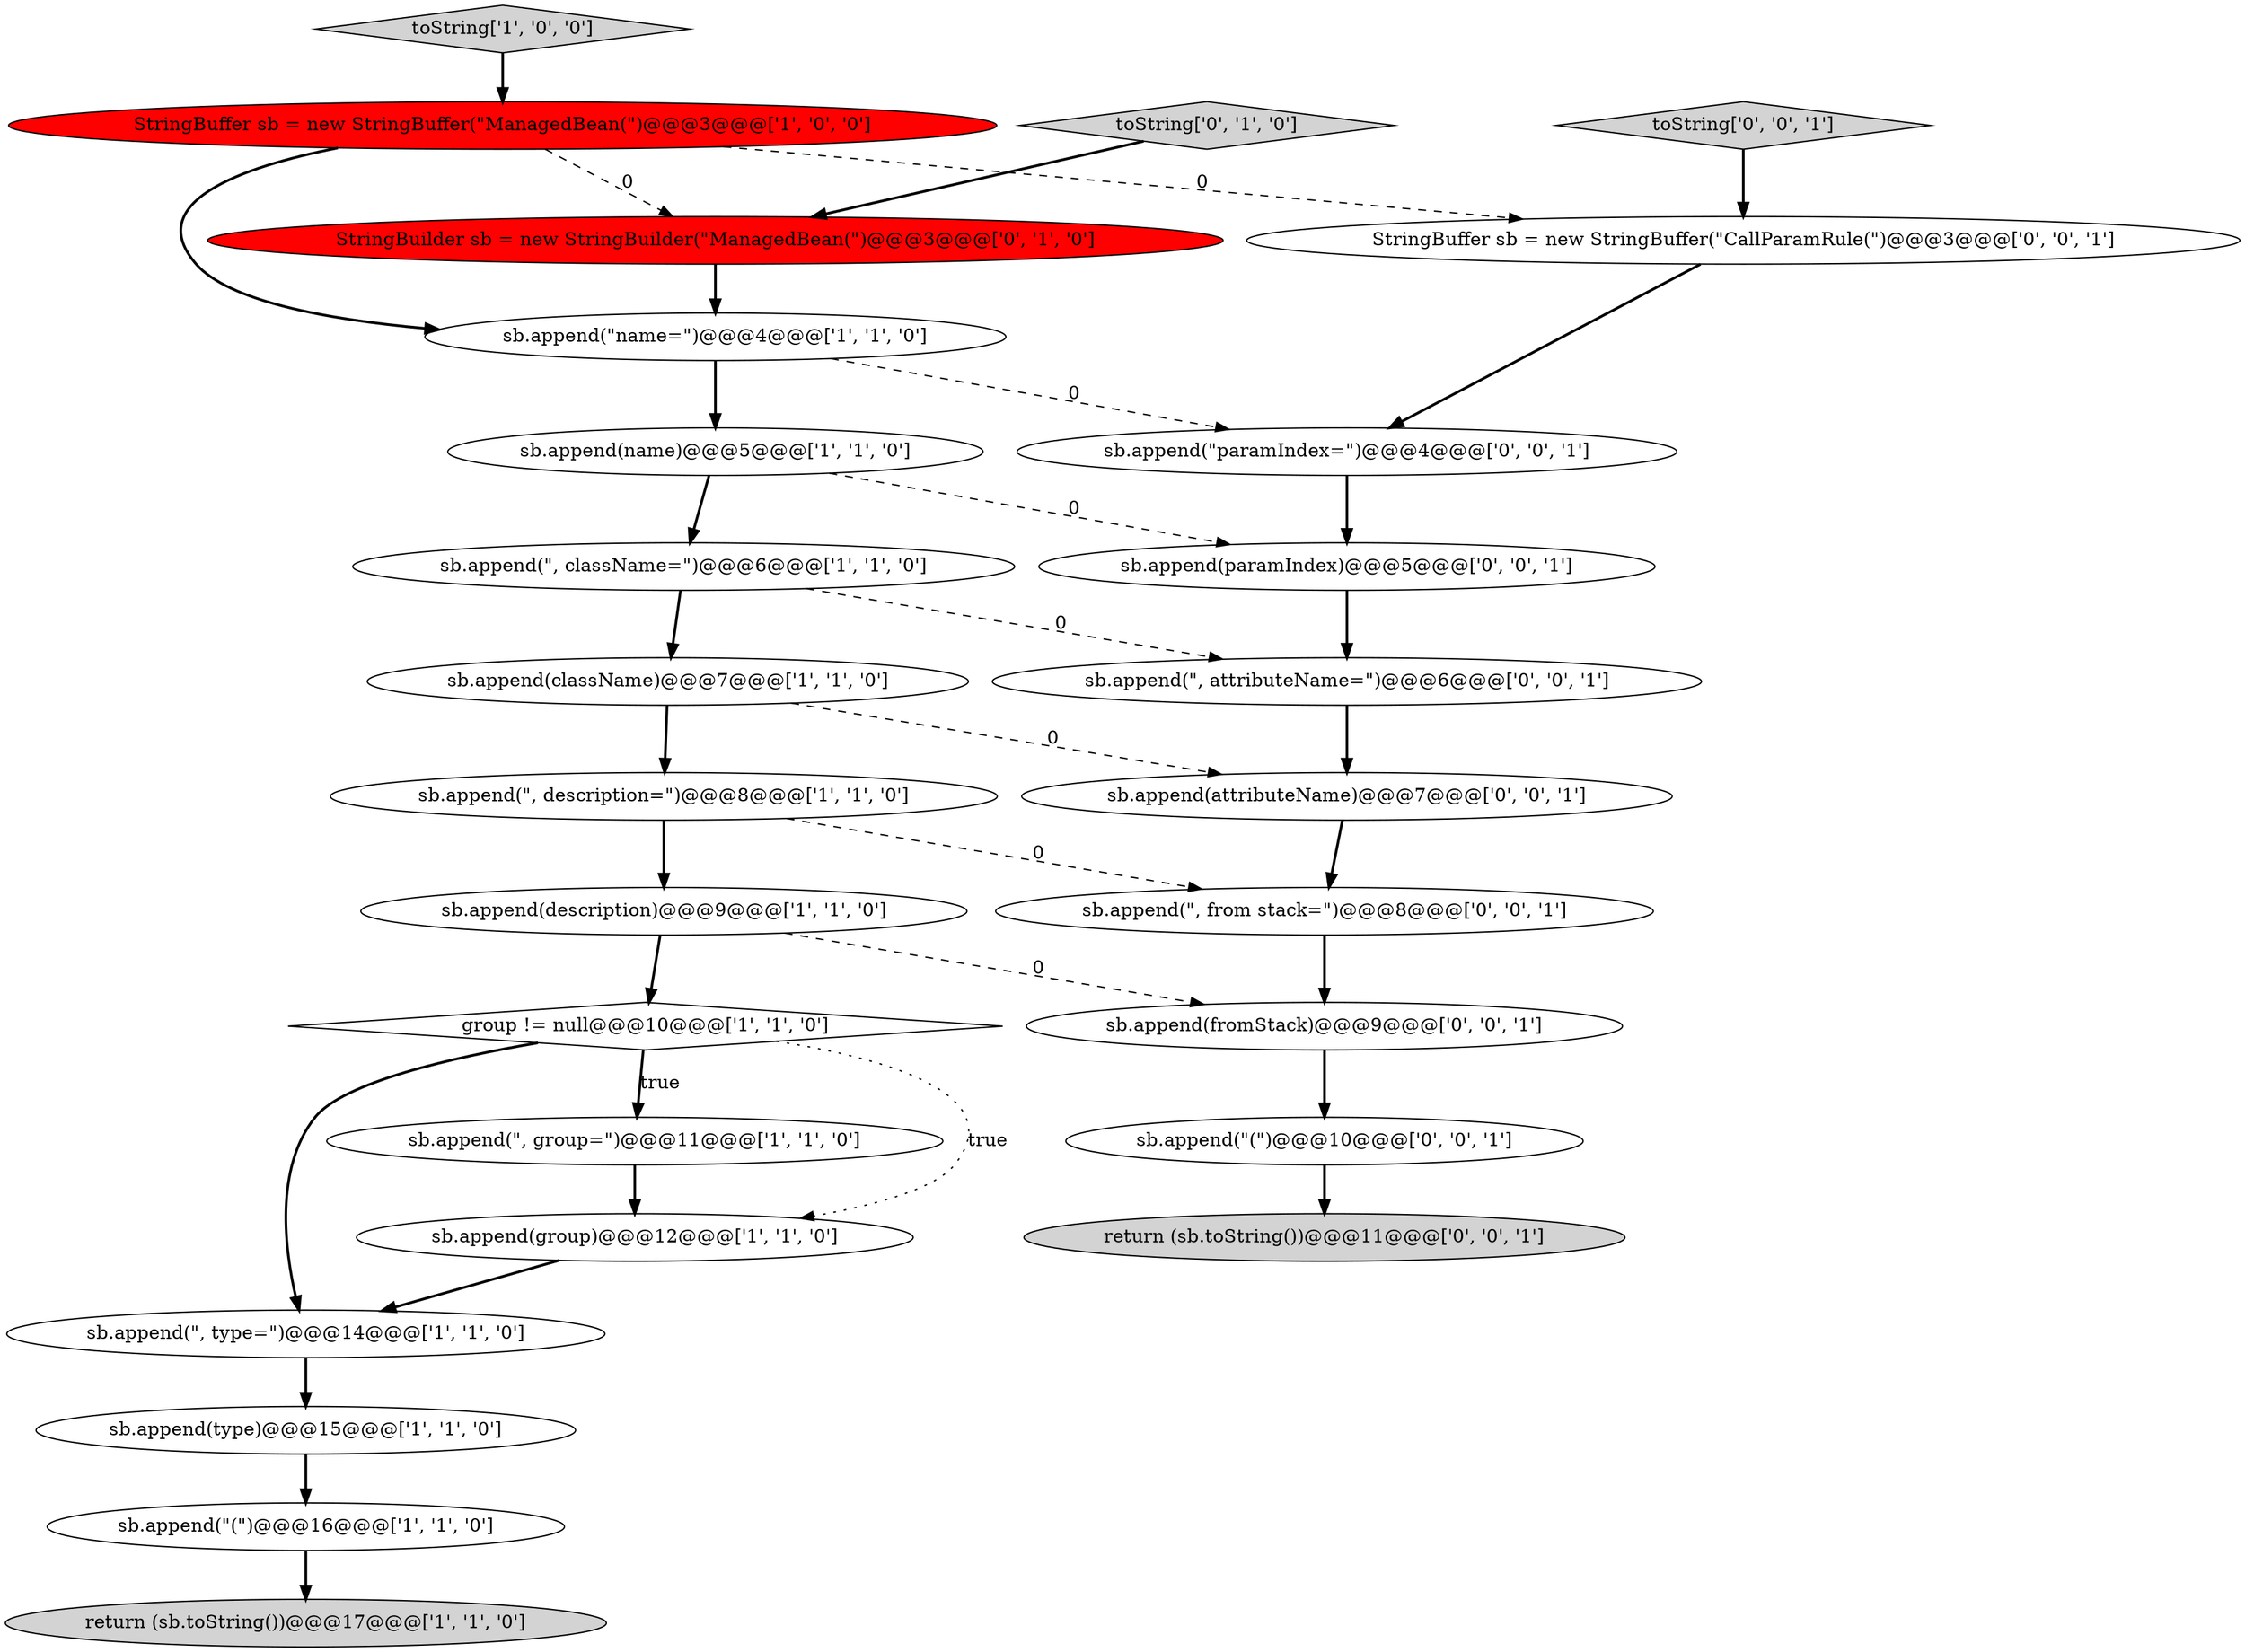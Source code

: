 digraph {
11 [style = filled, label = "return (sb.toString())@@@17@@@['1', '1', '0']", fillcolor = lightgray, shape = ellipse image = "AAA0AAABBB1BBB"];
3 [style = filled, label = "sb.append(\"name=\")@@@4@@@['1', '1', '0']", fillcolor = white, shape = ellipse image = "AAA0AAABBB1BBB"];
18 [style = filled, label = "sb.append(paramIndex)@@@5@@@['0', '0', '1']", fillcolor = white, shape = ellipse image = "AAA0AAABBB3BBB"];
19 [style = filled, label = "sb.append(fromStack)@@@9@@@['0', '0', '1']", fillcolor = white, shape = ellipse image = "AAA0AAABBB3BBB"];
17 [style = filled, label = "sb.append(\", attributeName=\")@@@6@@@['0', '0', '1']", fillcolor = white, shape = ellipse image = "AAA0AAABBB3BBB"];
24 [style = filled, label = "sb.append(\", from stack=\")@@@8@@@['0', '0', '1']", fillcolor = white, shape = ellipse image = "AAA0AAABBB3BBB"];
1 [style = filled, label = "sb.append(description)@@@9@@@['1', '1', '0']", fillcolor = white, shape = ellipse image = "AAA0AAABBB1BBB"];
5 [style = filled, label = "sb.append(\"(\")@@@16@@@['1', '1', '0']", fillcolor = white, shape = ellipse image = "AAA0AAABBB1BBB"];
0 [style = filled, label = "sb.append(className)@@@7@@@['1', '1', '0']", fillcolor = white, shape = ellipse image = "AAA0AAABBB1BBB"];
20 [style = filled, label = "sb.append(\"(\")@@@10@@@['0', '0', '1']", fillcolor = white, shape = ellipse image = "AAA0AAABBB3BBB"];
13 [style = filled, label = "toString['1', '0', '0']", fillcolor = lightgray, shape = diamond image = "AAA0AAABBB1BBB"];
4 [style = filled, label = "StringBuffer sb = new StringBuffer(\"ManagedBean(\")@@@3@@@['1', '0', '0']", fillcolor = red, shape = ellipse image = "AAA1AAABBB1BBB"];
2 [style = filled, label = "sb.append(\", group=\")@@@11@@@['1', '1', '0']", fillcolor = white, shape = ellipse image = "AAA0AAABBB1BBB"];
12 [style = filled, label = "sb.append(type)@@@15@@@['1', '1', '0']", fillcolor = white, shape = ellipse image = "AAA0AAABBB1BBB"];
21 [style = filled, label = "StringBuffer sb = new StringBuffer(\"CallParamRule(\")@@@3@@@['0', '0', '1']", fillcolor = white, shape = ellipse image = "AAA0AAABBB3BBB"];
6 [style = filled, label = "group != null@@@10@@@['1', '1', '0']", fillcolor = white, shape = diamond image = "AAA0AAABBB1BBB"];
25 [style = filled, label = "sb.append(\"paramIndex=\")@@@4@@@['0', '0', '1']", fillcolor = white, shape = ellipse image = "AAA0AAABBB3BBB"];
22 [style = filled, label = "toString['0', '0', '1']", fillcolor = lightgray, shape = diamond image = "AAA0AAABBB3BBB"];
10 [style = filled, label = "sb.append(group)@@@12@@@['1', '1', '0']", fillcolor = white, shape = ellipse image = "AAA0AAABBB1BBB"];
9 [style = filled, label = "sb.append(\", description=\")@@@8@@@['1', '1', '0']", fillcolor = white, shape = ellipse image = "AAA0AAABBB1BBB"];
14 [style = filled, label = "sb.append(\", type=\")@@@14@@@['1', '1', '0']", fillcolor = white, shape = ellipse image = "AAA0AAABBB1BBB"];
8 [style = filled, label = "sb.append(name)@@@5@@@['1', '1', '0']", fillcolor = white, shape = ellipse image = "AAA0AAABBB1BBB"];
23 [style = filled, label = "sb.append(attributeName)@@@7@@@['0', '0', '1']", fillcolor = white, shape = ellipse image = "AAA0AAABBB3BBB"];
26 [style = filled, label = "return (sb.toString())@@@11@@@['0', '0', '1']", fillcolor = lightgray, shape = ellipse image = "AAA0AAABBB3BBB"];
7 [style = filled, label = "sb.append(\", className=\")@@@6@@@['1', '1', '0']", fillcolor = white, shape = ellipse image = "AAA0AAABBB1BBB"];
15 [style = filled, label = "StringBuilder sb = new StringBuilder(\"ManagedBean(\")@@@3@@@['0', '1', '0']", fillcolor = red, shape = ellipse image = "AAA1AAABBB2BBB"];
16 [style = filled, label = "toString['0', '1', '0']", fillcolor = lightgray, shape = diamond image = "AAA0AAABBB2BBB"];
16->15 [style = bold, label=""];
4->3 [style = bold, label=""];
0->9 [style = bold, label=""];
24->19 [style = bold, label=""];
12->5 [style = bold, label=""];
9->24 [style = dashed, label="0"];
10->14 [style = bold, label=""];
7->17 [style = dashed, label="0"];
20->26 [style = bold, label=""];
19->20 [style = bold, label=""];
0->23 [style = dashed, label="0"];
1->19 [style = dashed, label="0"];
25->18 [style = bold, label=""];
22->21 [style = bold, label=""];
18->17 [style = bold, label=""];
7->0 [style = bold, label=""];
21->25 [style = bold, label=""];
2->10 [style = bold, label=""];
15->3 [style = bold, label=""];
4->21 [style = dashed, label="0"];
17->23 [style = bold, label=""];
8->7 [style = bold, label=""];
6->2 [style = bold, label=""];
6->14 [style = bold, label=""];
6->10 [style = dotted, label="true"];
23->24 [style = bold, label=""];
1->6 [style = bold, label=""];
6->2 [style = dotted, label="true"];
4->15 [style = dashed, label="0"];
3->8 [style = bold, label=""];
14->12 [style = bold, label=""];
8->18 [style = dashed, label="0"];
5->11 [style = bold, label=""];
9->1 [style = bold, label=""];
13->4 [style = bold, label=""];
3->25 [style = dashed, label="0"];
}
